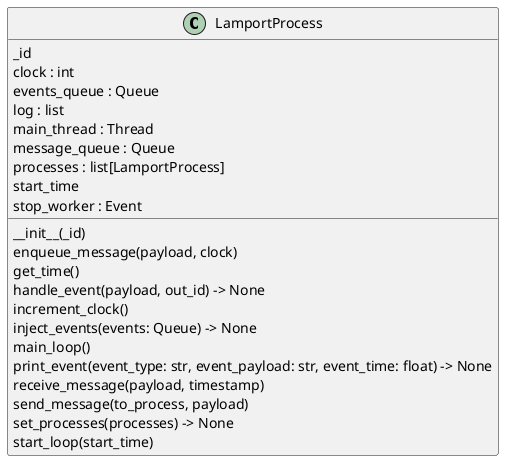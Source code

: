 @startuml classes
set namespaceSeparator none
class "LamportProcess" as Lamport_timestamps.LamportProcess.LamportProcess {
  _id
  clock : int
  events_queue : Queue
  log : list
  main_thread : Thread
  message_queue : Queue
  processes : list[LamportProcess]
  start_time
  stop_worker : Event
  __init__(_id)
  enqueue_message(payload, clock)
  get_time()
  handle_event(payload, out_id) -> None
  increment_clock()
  inject_events(events: Queue) -> None
  main_loop()
  print_event(event_type: str, event_payload: str, event_time: float) -> None
  receive_message(payload, timestamp)
  send_message(to_process, payload)
  set_processes(processes) -> None
  start_loop(start_time)
}
@enduml
